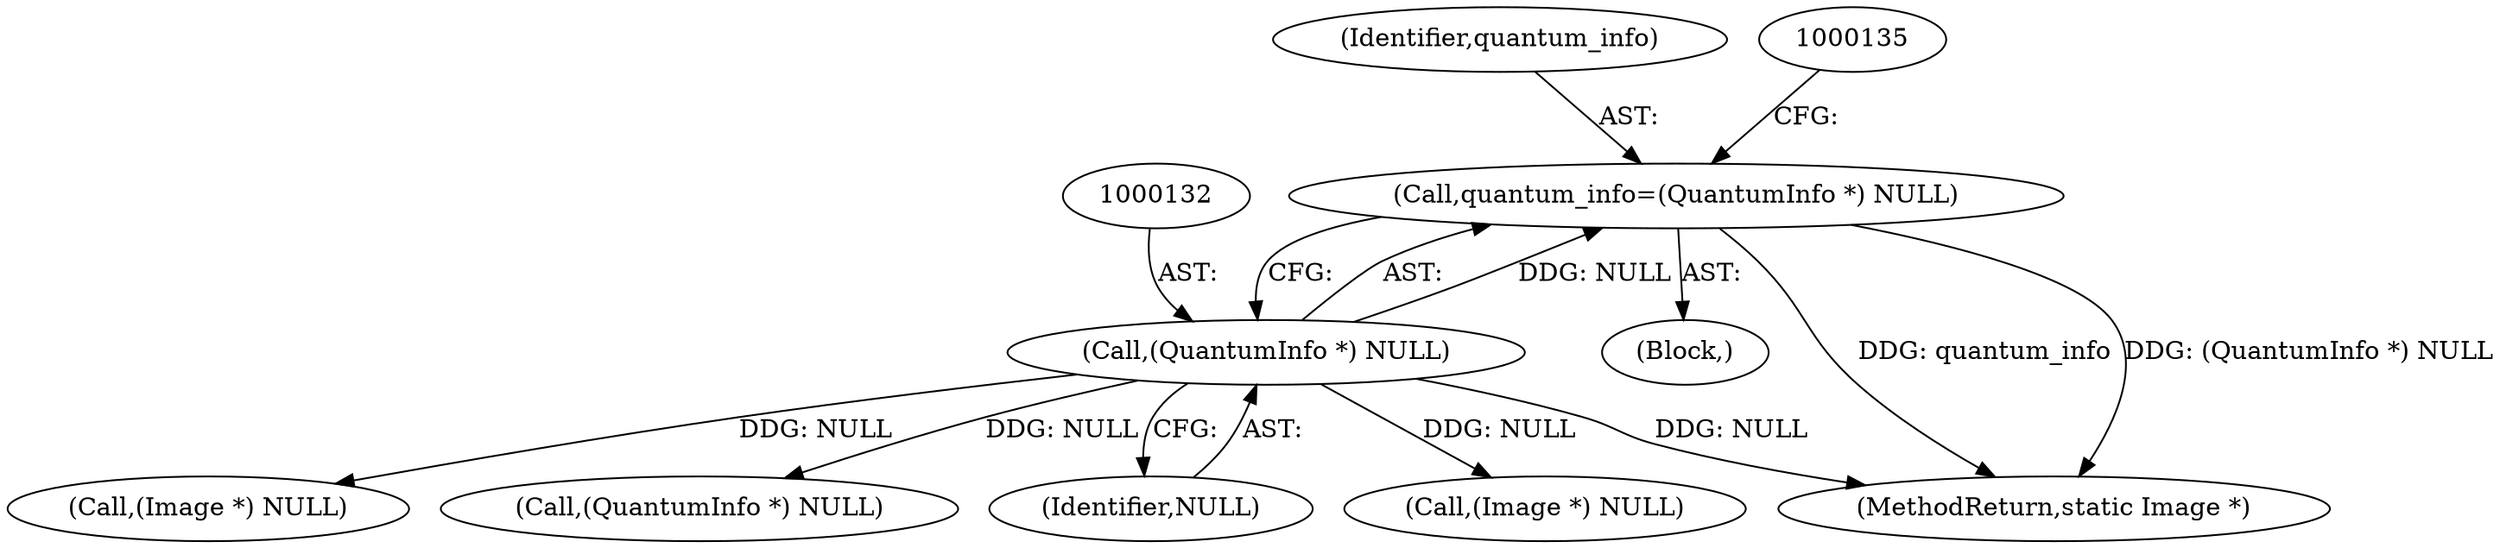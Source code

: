 digraph "0_ImageMagick_f7206618d27c2e69d977abf40e3035a33e5f6be0_0@pointer" {
"1000129" [label="(Call,quantum_info=(QuantumInfo *) NULL)"];
"1000131" [label="(Call,(QuantumInfo *) NULL)"];
"1000428" [label="(Call,(Image *) NULL)"];
"1000130" [label="(Identifier,quantum_info)"];
"1000131" [label="(Call,(QuantumInfo *) NULL)"];
"1000472" [label="(Call,(QuantumInfo *) NULL)"];
"1000129" [label="(Call,quantum_info=(QuantumInfo *) NULL)"];
"1000133" [label="(Identifier,NULL)"];
"1000115" [label="(Block,)"];
"1000875" [label="(Call,(Image *) NULL)"];
"1000915" [label="(MethodReturn,static Image *)"];
"1000129" -> "1000115"  [label="AST: "];
"1000129" -> "1000131"  [label="CFG: "];
"1000130" -> "1000129"  [label="AST: "];
"1000131" -> "1000129"  [label="AST: "];
"1000135" -> "1000129"  [label="CFG: "];
"1000129" -> "1000915"  [label="DDG: quantum_info"];
"1000129" -> "1000915"  [label="DDG: (QuantumInfo *) NULL"];
"1000131" -> "1000129"  [label="DDG: NULL"];
"1000131" -> "1000133"  [label="CFG: "];
"1000132" -> "1000131"  [label="AST: "];
"1000133" -> "1000131"  [label="AST: "];
"1000131" -> "1000915"  [label="DDG: NULL"];
"1000131" -> "1000428"  [label="DDG: NULL"];
"1000131" -> "1000472"  [label="DDG: NULL"];
"1000131" -> "1000875"  [label="DDG: NULL"];
}
